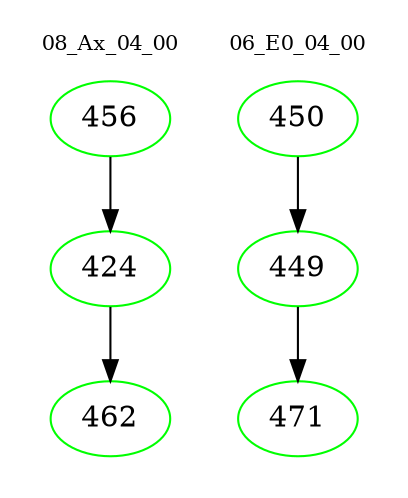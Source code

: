 digraph{
subgraph cluster_0 {
color = white
label = "08_Ax_04_00";
fontsize=10;
T0_456 [label="456", color="green"]
T0_456 -> T0_424 [color="black"]
T0_424 [label="424", color="green"]
T0_424 -> T0_462 [color="black"]
T0_462 [label="462", color="green"]
}
subgraph cluster_1 {
color = white
label = "06_E0_04_00";
fontsize=10;
T1_450 [label="450", color="green"]
T1_450 -> T1_449 [color="black"]
T1_449 [label="449", color="green"]
T1_449 -> T1_471 [color="black"]
T1_471 [label="471", color="green"]
}
}
